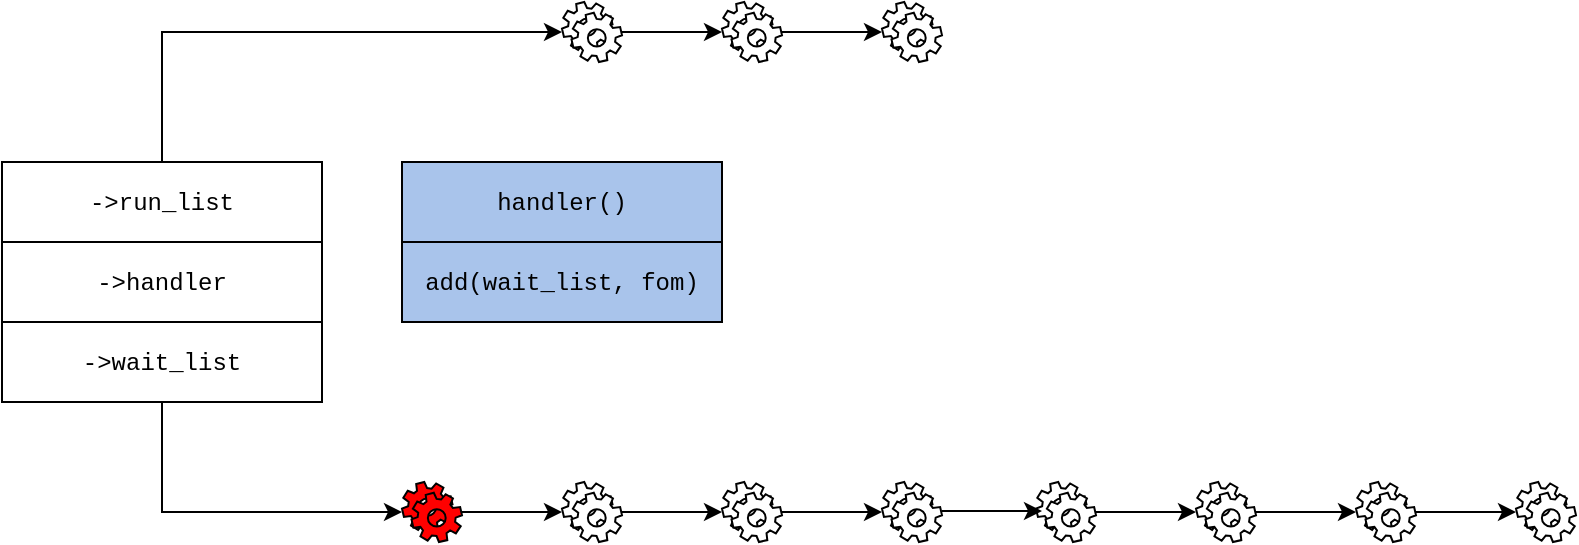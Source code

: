 <mxfile version="14.1.8" type="device"><diagram id="raNwxoly8xd7HDgFjk4U" name="Page-1"><mxGraphModel dx="1346" dy="1003" grid="1" gridSize="10" guides="1" tooltips="1" connect="1" arrows="1" fold="1" page="1" pageScale="1" pageWidth="827" pageHeight="1169" math="0" shadow="0"><root><mxCell id="0"/><mxCell id="1" parent="0"/><mxCell id="UIcE7scrR7a0u1FjB5Fe-1" value="&lt;font face=&quot;Courier New&quot;&gt;-&amp;gt;handler&lt;/font&gt;" style="rounded=0;whiteSpace=wrap;html=1;fillColor=#FFFFFF;" parent="1" vertex="1"><mxGeometry x="40" y="160" width="160" height="40" as="geometry"/></mxCell><mxCell id="e9rt_OaOFcIw_e5gKs-_-25" style="edgeStyle=orthogonalEdgeStyle;rounded=0;orthogonalLoop=1;jettySize=auto;html=1;exitX=0.5;exitY=1;exitDx=0;exitDy=0;" edge="1" parent="1" source="UIcE7scrR7a0u1FjB5Fe-2" target="e9rt_OaOFcIw_e5gKs-_-10"><mxGeometry relative="1" as="geometry"><Array as="points"><mxPoint x="120" y="295"/></Array></mxGeometry></mxCell><mxCell id="UIcE7scrR7a0u1FjB5Fe-2" value="&lt;font face=&quot;Courier New&quot;&gt;-&amp;gt;wait_list&lt;/font&gt;" style="rounded=0;whiteSpace=wrap;html=1;fillColor=#FFFFFF;" parent="1" vertex="1"><mxGeometry x="40" y="200" width="160" height="40" as="geometry"/></mxCell><mxCell id="e9rt_OaOFcIw_e5gKs-_-9" style="edgeStyle=orthogonalEdgeStyle;rounded=0;orthogonalLoop=1;jettySize=auto;html=1;exitX=0.5;exitY=0;exitDx=0;exitDy=0;" edge="1" parent="1" source="zPFSydprOPuWftWVaTmV-1" target="e9rt_OaOFcIw_e5gKs-_-2"><mxGeometry relative="1" as="geometry"><mxPoint x="240" y="55" as="targetPoint"/><Array as="points"><mxPoint x="120" y="55"/></Array></mxGeometry></mxCell><mxCell id="zPFSydprOPuWftWVaTmV-1" value="&lt;font face=&quot;Courier New&quot;&gt;-&amp;gt;run_list&lt;/font&gt;" style="rounded=0;whiteSpace=wrap;html=1;fillColor=#FFFFFF;" parent="1" vertex="1"><mxGeometry x="40" y="120" width="160" height="40" as="geometry"/></mxCell><mxCell id="e9rt_OaOFcIw_e5gKs-_-2" value="" style="shape=mxgraph.bpmn.service_task;html=1;outlineConnect=0;" vertex="1" parent="1"><mxGeometry x="320" y="40" width="30" height="30" as="geometry"/></mxCell><mxCell id="e9rt_OaOFcIw_e5gKs-_-5" value="" style="shape=mxgraph.bpmn.service_task;html=1;outlineConnect=0;" vertex="1" parent="1"><mxGeometry x="400" y="40" width="30" height="30" as="geometry"/></mxCell><mxCell id="e9rt_OaOFcIw_e5gKs-_-6" value="" style="endArrow=classic;html=1;" edge="1" parent="1" target="e9rt_OaOFcIw_e5gKs-_-5"><mxGeometry width="50" height="50" relative="1" as="geometry"><mxPoint x="350" y="55" as="sourcePoint"/><mxPoint x="520" y="490" as="targetPoint"/></mxGeometry></mxCell><mxCell id="e9rt_OaOFcIw_e5gKs-_-7" value="" style="shape=mxgraph.bpmn.service_task;html=1;outlineConnect=0;" vertex="1" parent="1"><mxGeometry x="480" y="40" width="30" height="30" as="geometry"/></mxCell><mxCell id="e9rt_OaOFcIw_e5gKs-_-8" value="" style="endArrow=classic;html=1;" edge="1" parent="1" target="e9rt_OaOFcIw_e5gKs-_-7"><mxGeometry width="50" height="50" relative="1" as="geometry"><mxPoint x="430" y="55" as="sourcePoint"/><mxPoint x="600" y="490" as="targetPoint"/></mxGeometry></mxCell><mxCell id="e9rt_OaOFcIw_e5gKs-_-10" value="" style="shape=mxgraph.bpmn.service_task;html=1;outlineConnect=0;fillColor=#FF0000;" vertex="1" parent="1"><mxGeometry x="240" y="280" width="30" height="30" as="geometry"/></mxCell><mxCell id="e9rt_OaOFcIw_e5gKs-_-11" value="" style="shape=mxgraph.bpmn.service_task;html=1;outlineConnect=0;" vertex="1" parent="1"><mxGeometry x="320" y="280" width="30" height="30" as="geometry"/></mxCell><mxCell id="e9rt_OaOFcIw_e5gKs-_-12" value="" style="endArrow=classic;html=1;" edge="1" parent="1" source="e9rt_OaOFcIw_e5gKs-_-10" target="e9rt_OaOFcIw_e5gKs-_-11"><mxGeometry width="50" height="50" relative="1" as="geometry"><mxPoint x="280" y="290" as="sourcePoint"/><mxPoint x="440" y="730" as="targetPoint"/></mxGeometry></mxCell><mxCell id="e9rt_OaOFcIw_e5gKs-_-13" value="" style="shape=mxgraph.bpmn.service_task;html=1;outlineConnect=0;" vertex="1" parent="1"><mxGeometry x="400" y="280" width="30" height="30" as="geometry"/></mxCell><mxCell id="e9rt_OaOFcIw_e5gKs-_-14" value="" style="endArrow=classic;html=1;" edge="1" parent="1" target="e9rt_OaOFcIw_e5gKs-_-13"><mxGeometry width="50" height="50" relative="1" as="geometry"><mxPoint x="350" y="295" as="sourcePoint"/><mxPoint x="520" y="730" as="targetPoint"/></mxGeometry></mxCell><mxCell id="e9rt_OaOFcIw_e5gKs-_-15" value="" style="shape=mxgraph.bpmn.service_task;html=1;outlineConnect=0;" vertex="1" parent="1"><mxGeometry x="480" y="280" width="30" height="30" as="geometry"/></mxCell><mxCell id="e9rt_OaOFcIw_e5gKs-_-16" value="" style="endArrow=classic;html=1;" edge="1" parent="1" target="e9rt_OaOFcIw_e5gKs-_-15"><mxGeometry width="50" height="50" relative="1" as="geometry"><mxPoint x="430" y="295" as="sourcePoint"/><mxPoint x="600" y="730" as="targetPoint"/></mxGeometry></mxCell><mxCell id="e9rt_OaOFcIw_e5gKs-_-17" value="" style="shape=mxgraph.bpmn.service_task;html=1;outlineConnect=0;" vertex="1" parent="1"><mxGeometry x="557" y="280" width="30" height="30" as="geometry"/></mxCell><mxCell id="e9rt_OaOFcIw_e5gKs-_-18" value="" style="shape=mxgraph.bpmn.service_task;html=1;outlineConnect=0;" vertex="1" parent="1"><mxGeometry x="637" y="280" width="30" height="30" as="geometry"/></mxCell><mxCell id="e9rt_OaOFcIw_e5gKs-_-19" value="" style="endArrow=classic;html=1;" edge="1" parent="1" source="e9rt_OaOFcIw_e5gKs-_-17" target="e9rt_OaOFcIw_e5gKs-_-18"><mxGeometry width="50" height="50" relative="1" as="geometry"><mxPoint x="597" y="290" as="sourcePoint"/><mxPoint x="757" y="730" as="targetPoint"/></mxGeometry></mxCell><mxCell id="e9rt_OaOFcIw_e5gKs-_-20" value="" style="shape=mxgraph.bpmn.service_task;html=1;outlineConnect=0;" vertex="1" parent="1"><mxGeometry x="717" y="280" width="30" height="30" as="geometry"/></mxCell><mxCell id="e9rt_OaOFcIw_e5gKs-_-21" value="" style="endArrow=classic;html=1;" edge="1" parent="1" target="e9rt_OaOFcIw_e5gKs-_-20"><mxGeometry width="50" height="50" relative="1" as="geometry"><mxPoint x="667" y="295" as="sourcePoint"/><mxPoint x="837" y="730" as="targetPoint"/></mxGeometry></mxCell><mxCell id="e9rt_OaOFcIw_e5gKs-_-22" value="" style="shape=mxgraph.bpmn.service_task;html=1;outlineConnect=0;" vertex="1" parent="1"><mxGeometry x="797" y="280" width="30" height="30" as="geometry"/></mxCell><mxCell id="e9rt_OaOFcIw_e5gKs-_-23" value="" style="endArrow=classic;html=1;" edge="1" parent="1" target="e9rt_OaOFcIw_e5gKs-_-22"><mxGeometry width="50" height="50" relative="1" as="geometry"><mxPoint x="747" y="295" as="sourcePoint"/><mxPoint x="917" y="730" as="targetPoint"/></mxGeometry></mxCell><mxCell id="e9rt_OaOFcIw_e5gKs-_-24" value="" style="endArrow=classic;html=1;" edge="1" parent="1"><mxGeometry width="50" height="50" relative="1" as="geometry"><mxPoint x="510" y="294.5" as="sourcePoint"/><mxPoint x="560" y="294.5" as="targetPoint"/></mxGeometry></mxCell><mxCell id="e9rt_OaOFcIw_e5gKs-_-27" value="&lt;font face=&quot;Courier New&quot;&gt;handler()&lt;/font&gt;" style="rounded=0;whiteSpace=wrap;html=1;fillColor=#A9C4EB;" vertex="1" parent="1"><mxGeometry x="240" y="120" width="160" height="40" as="geometry"/></mxCell><mxCell id="e9rt_OaOFcIw_e5gKs-_-28" value="&lt;font face=&quot;Courier New&quot;&gt;add(wait_list, fom)&lt;/font&gt;" style="rounded=0;whiteSpace=wrap;html=1;fillColor=#A9C4EB;" vertex="1" parent="1"><mxGeometry x="240" y="160" width="160" height="40" as="geometry"/></mxCell></root></mxGraphModel></diagram></mxfile>